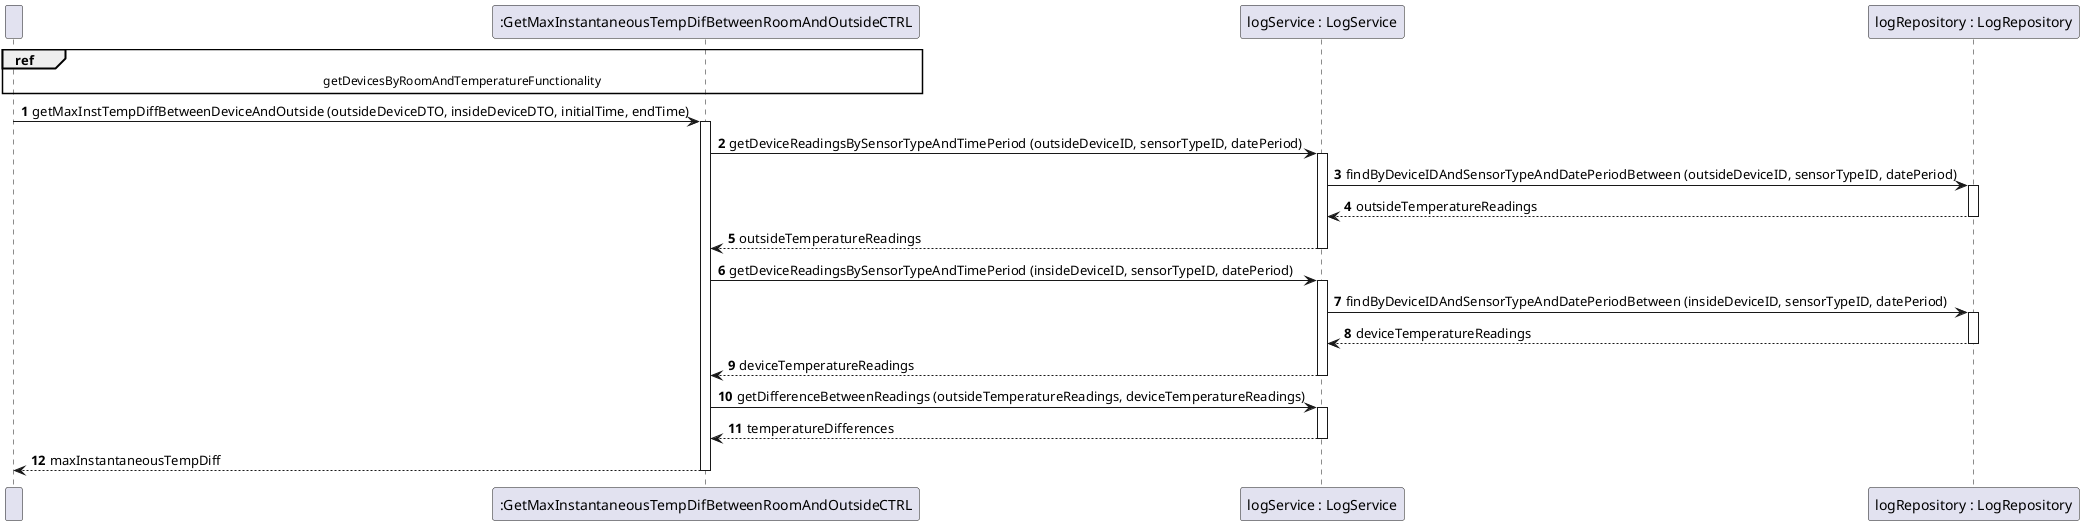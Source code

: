 @startuml
!pragma layout smetana

participant " " as User
participant Controller as ":GetMaxInstantaneousTempDifBetweenRoomAndOutsideCTRL"

participant "logService : LogService" as LogService
participant "logRepository : LogRepository" as LogRepository

autonumber

ref over User, Controller: getDevicesByRoomAndTemperatureFunctionality

User -> Controller: getMaxInstTempDiffBetweenDeviceAndOutside (outsideDeviceDTO, insideDeviceDTO, initialTime, endTime)

activate Controller

Controller -> LogService: getDeviceReadingsBySensorTypeAndTimePeriod (outsideDeviceID, sensorTypeID, datePeriod)

activate LogService

LogService -> LogRepository: findByDeviceIDAndSensorTypeAndDatePeriodBetween (outsideDeviceID, sensorTypeID, datePeriod)

activate LogRepository

LogRepository --> LogService: outsideTemperatureReadings

deactivate LogRepository

LogService --> Controller: outsideTemperatureReadings

deactivate LogService

Controller -> LogService: getDeviceReadingsBySensorTypeAndTimePeriod (insideDeviceID, sensorTypeID, datePeriod)

activate LogService

LogService -> LogRepository: findByDeviceIDAndSensorTypeAndDatePeriodBetween (insideDeviceID, sensorTypeID, datePeriod)

activate LogRepository

LogRepository --> LogService: deviceTemperatureReadings

deactivate LogRepository

LogService --> Controller: deviceTemperatureReadings

deactivate LogService

Controller -> LogService: getDifferenceBetweenReadings (outsideTemperatureReadings, deviceTemperatureReadings)

activate LogService

LogService --> Controller: temperatureDifferences

deactivate LogService

Controller --> User: maxInstantaneousTempDiff

deactivate Controller


@enduml